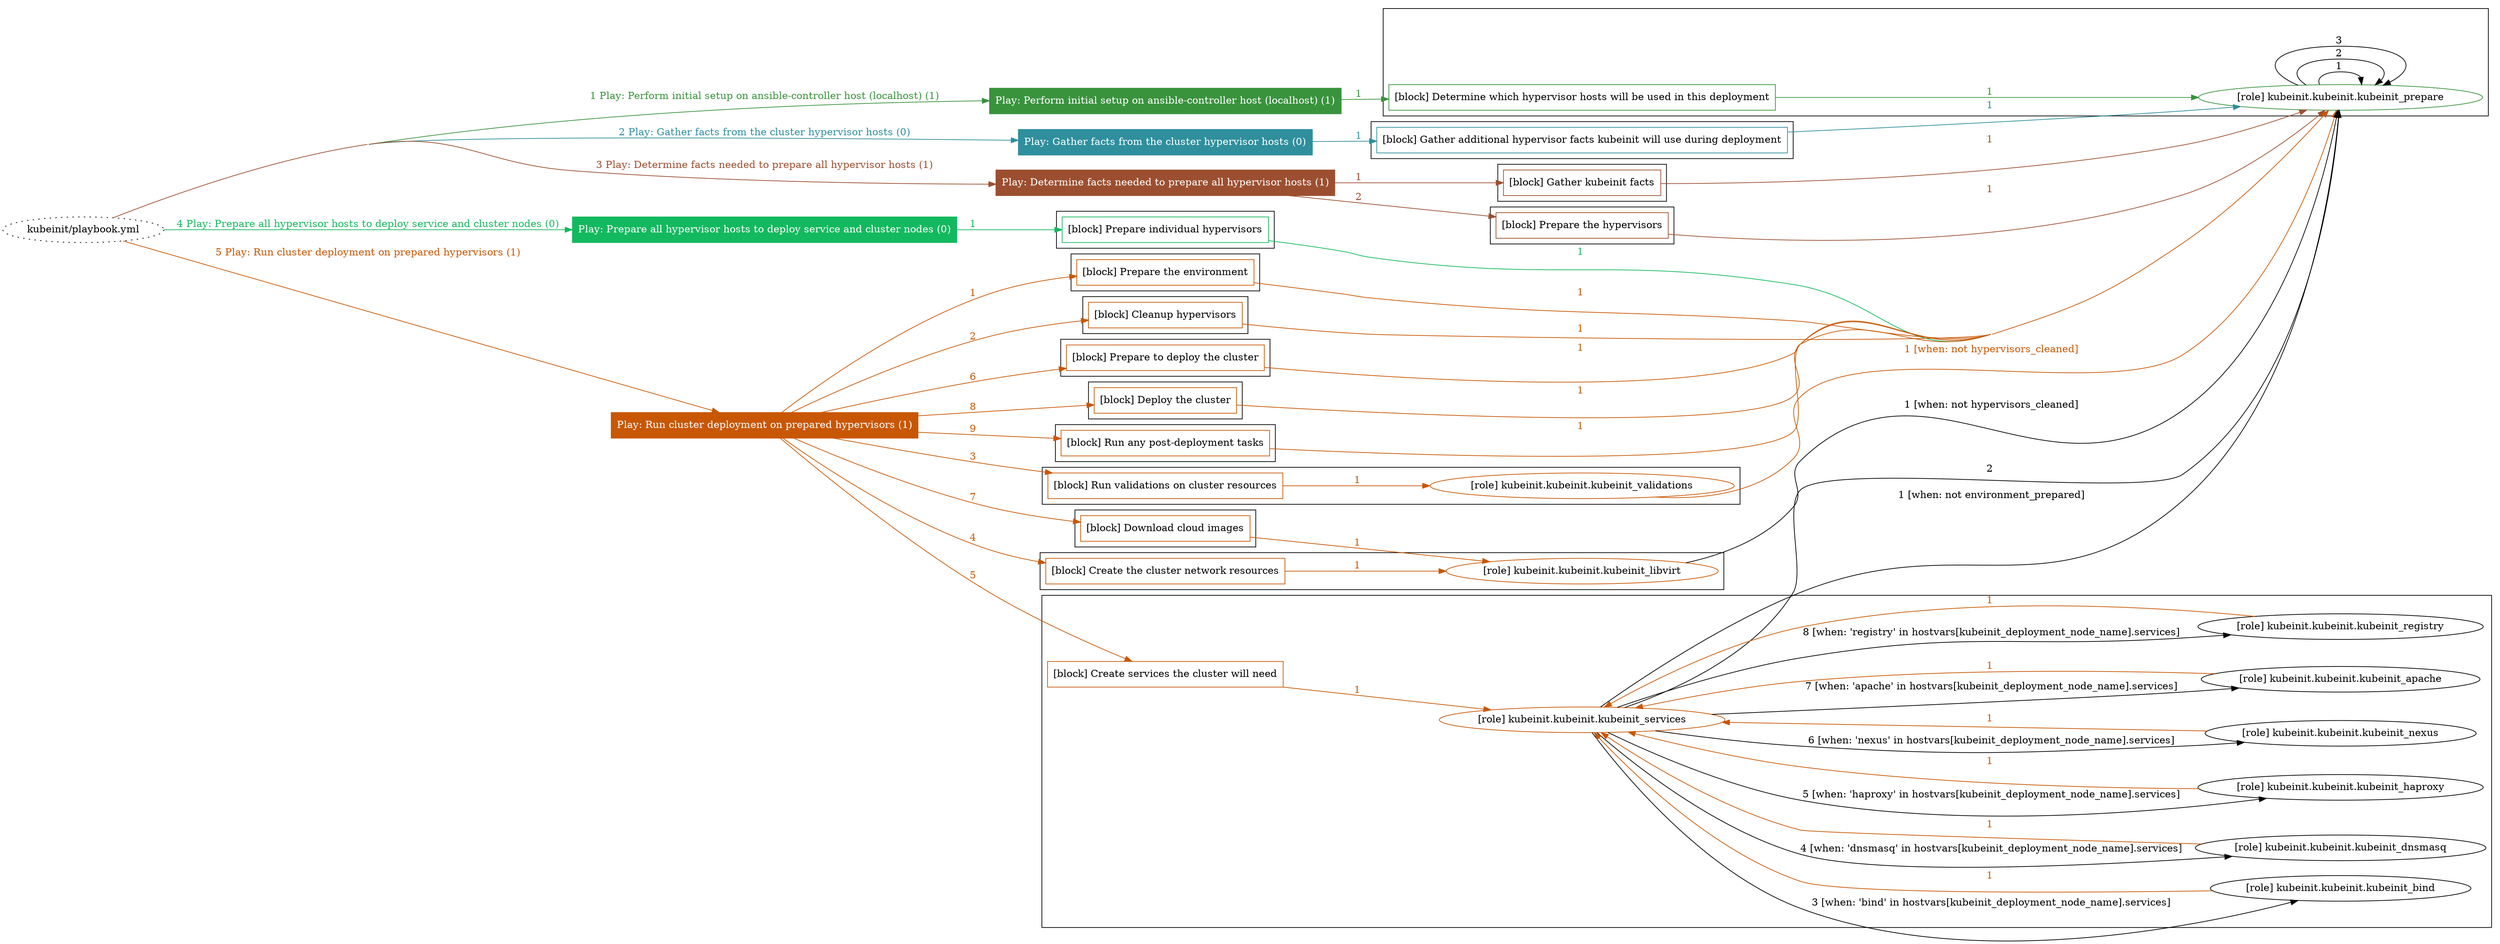 digraph {
	graph [concentrate=true ordering=in rankdir=LR ratio=fill]
	edge [esep=5 sep=10]
	"kubeinit/playbook.yml" [URL="/home/runner/work/kubeinit/kubeinit/kubeinit/playbook.yml" id=playbook_02d4d707 style=dotted]
	"kubeinit/playbook.yml" -> play_695d095a [label="1 Play: Perform initial setup on ansible-controller host (localhost) (1)" color="#39933d" fontcolor="#39933d" id=edge_playbook_02d4d707_play_695d095a labeltooltip="1 Play: Perform initial setup on ansible-controller host (localhost) (1)" tooltip="1 Play: Perform initial setup on ansible-controller host (localhost) (1)"]
	subgraph "Play: Perform initial setup on ansible-controller host (localhost) (1)" {
		play_695d095a [label="Play: Perform initial setup on ansible-controller host (localhost) (1)" URL="/home/runner/work/kubeinit/kubeinit/kubeinit/playbook.yml" color="#39933d" fontcolor="#ffffff" id=play_695d095a shape=box style=filled tooltip=localhost]
		play_695d095a -> block_007fb952 [label=1 color="#39933d" fontcolor="#39933d" id=edge_1_play_695d095a_block_007fb952 labeltooltip=1 tooltip=1]
		subgraph cluster_block_007fb952 {
			block_007fb952 [label="[block] Determine which hypervisor hosts will be used in this deployment" URL="/home/runner/work/kubeinit/kubeinit/kubeinit/playbook.yml" color="#39933d" id=block_007fb952 labeltooltip="Determine which hypervisor hosts will be used in this deployment" shape=box tooltip="Determine which hypervisor hosts will be used in this deployment"]
			block_007fb952 -> role_2690aaf3 [label="1 " color="#39933d" fontcolor="#39933d" id=edge_1_block_007fb952_role_2690aaf3 labeltooltip="1 " tooltip="1 "]
			subgraph "kubeinit.kubeinit.kubeinit_prepare" {
				role_2690aaf3 [label="[role] kubeinit.kubeinit.kubeinit_prepare" URL="/home/runner/work/kubeinit/kubeinit/kubeinit/playbook.yml" color="#39933d" id=role_2690aaf3 tooltip="kubeinit.kubeinit.kubeinit_prepare"]
				role_2690aaf3 -> role_2690aaf3 [label="1 " color=black fontcolor=black id=edge_1_role_2690aaf3_role_2690aaf3 labeltooltip="1 " tooltip="1 "]
				role_2690aaf3 -> role_2690aaf3 [label="2 " color=black fontcolor=black id=edge_2_role_2690aaf3_role_2690aaf3 labeltooltip="2 " tooltip="2 "]
				role_2690aaf3 -> role_2690aaf3 [label="3 " color=black fontcolor=black id=edge_3_role_2690aaf3_role_2690aaf3 labeltooltip="3 " tooltip="3 "]
			}
		}
	}
	"kubeinit/playbook.yml" -> play_5fdff663 [label="2 Play: Gather facts from the cluster hypervisor hosts (0)" color="#2f8f9d" fontcolor="#2f8f9d" id=edge_playbook_02d4d707_play_5fdff663 labeltooltip="2 Play: Gather facts from the cluster hypervisor hosts (0)" tooltip="2 Play: Gather facts from the cluster hypervisor hosts (0)"]
	subgraph "Play: Gather facts from the cluster hypervisor hosts (0)" {
		play_5fdff663 [label="Play: Gather facts from the cluster hypervisor hosts (0)" URL="/home/runner/work/kubeinit/kubeinit/kubeinit/playbook.yml" color="#2f8f9d" fontcolor="#ffffff" id=play_5fdff663 shape=box style=filled tooltip="Play: Gather facts from the cluster hypervisor hosts (0)"]
		play_5fdff663 -> block_4f1213ab [label=1 color="#2f8f9d" fontcolor="#2f8f9d" id=edge_1_play_5fdff663_block_4f1213ab labeltooltip=1 tooltip=1]
		subgraph cluster_block_4f1213ab {
			block_4f1213ab [label="[block] Gather additional hypervisor facts kubeinit will use during deployment" URL="/home/runner/work/kubeinit/kubeinit/kubeinit/playbook.yml" color="#2f8f9d" id=block_4f1213ab labeltooltip="Gather additional hypervisor facts kubeinit will use during deployment" shape=box tooltip="Gather additional hypervisor facts kubeinit will use during deployment"]
			block_4f1213ab -> role_2690aaf3 [label="1 " color="#2f8f9d" fontcolor="#2f8f9d" id=edge_1_block_4f1213ab_role_2690aaf3 labeltooltip="1 " tooltip="1 "]
		}
	}
	"kubeinit/playbook.yml" -> play_dbac489c [label="3 Play: Determine facts needed to prepare all hypervisor hosts (1)" color="#9c4f30" fontcolor="#9c4f30" id=edge_playbook_02d4d707_play_dbac489c labeltooltip="3 Play: Determine facts needed to prepare all hypervisor hosts (1)" tooltip="3 Play: Determine facts needed to prepare all hypervisor hosts (1)"]
	subgraph "Play: Determine facts needed to prepare all hypervisor hosts (1)" {
		play_dbac489c [label="Play: Determine facts needed to prepare all hypervisor hosts (1)" URL="/home/runner/work/kubeinit/kubeinit/kubeinit/playbook.yml" color="#9c4f30" fontcolor="#ffffff" id=play_dbac489c shape=box style=filled tooltip=localhost]
		play_dbac489c -> block_439a2aba [label=1 color="#9c4f30" fontcolor="#9c4f30" id=edge_1_play_dbac489c_block_439a2aba labeltooltip=1 tooltip=1]
		subgraph cluster_block_439a2aba {
			block_439a2aba [label="[block] Gather kubeinit facts" URL="/home/runner/work/kubeinit/kubeinit/kubeinit/playbook.yml" color="#9c4f30" id=block_439a2aba labeltooltip="Gather kubeinit facts" shape=box tooltip="Gather kubeinit facts"]
			block_439a2aba -> role_2690aaf3 [label="1 " color="#9c4f30" fontcolor="#9c4f30" id=edge_1_block_439a2aba_role_2690aaf3 labeltooltip="1 " tooltip="1 "]
		}
		play_dbac489c -> block_c43ca415 [label=2 color="#9c4f30" fontcolor="#9c4f30" id=edge_2_play_dbac489c_block_c43ca415 labeltooltip=2 tooltip=2]
		subgraph cluster_block_c43ca415 {
			block_c43ca415 [label="[block] Prepare the hypervisors" URL="/home/runner/work/kubeinit/kubeinit/kubeinit/playbook.yml" color="#9c4f30" id=block_c43ca415 labeltooltip="Prepare the hypervisors" shape=box tooltip="Prepare the hypervisors"]
			block_c43ca415 -> role_2690aaf3 [label="1 " color="#9c4f30" fontcolor="#9c4f30" id=edge_1_block_c43ca415_role_2690aaf3 labeltooltip="1 " tooltip="1 "]
		}
	}
	"kubeinit/playbook.yml" -> play_98a1ee76 [label="4 Play: Prepare all hypervisor hosts to deploy service and cluster nodes (0)" color="#13b95e" fontcolor="#13b95e" id=edge_playbook_02d4d707_play_98a1ee76 labeltooltip="4 Play: Prepare all hypervisor hosts to deploy service and cluster nodes (0)" tooltip="4 Play: Prepare all hypervisor hosts to deploy service and cluster nodes (0)"]
	subgraph "Play: Prepare all hypervisor hosts to deploy service and cluster nodes (0)" {
		play_98a1ee76 [label="Play: Prepare all hypervisor hosts to deploy service and cluster nodes (0)" URL="/home/runner/work/kubeinit/kubeinit/kubeinit/playbook.yml" color="#13b95e" fontcolor="#ffffff" id=play_98a1ee76 shape=box style=filled tooltip="Play: Prepare all hypervisor hosts to deploy service and cluster nodes (0)"]
		play_98a1ee76 -> block_20cad0f0 [label=1 color="#13b95e" fontcolor="#13b95e" id=edge_1_play_98a1ee76_block_20cad0f0 labeltooltip=1 tooltip=1]
		subgraph cluster_block_20cad0f0 {
			block_20cad0f0 [label="[block] Prepare individual hypervisors" URL="/home/runner/work/kubeinit/kubeinit/kubeinit/playbook.yml" color="#13b95e" id=block_20cad0f0 labeltooltip="Prepare individual hypervisors" shape=box tooltip="Prepare individual hypervisors"]
			block_20cad0f0 -> role_2690aaf3 [label="1 " color="#13b95e" fontcolor="#13b95e" id=edge_1_block_20cad0f0_role_2690aaf3 labeltooltip="1 " tooltip="1 "]
		}
	}
	"kubeinit/playbook.yml" -> play_e689e2de [label="5 Play: Run cluster deployment on prepared hypervisors (1)" color="#c85704" fontcolor="#c85704" id=edge_playbook_02d4d707_play_e689e2de labeltooltip="5 Play: Run cluster deployment on prepared hypervisors (1)" tooltip="5 Play: Run cluster deployment on prepared hypervisors (1)"]
	subgraph "Play: Run cluster deployment on prepared hypervisors (1)" {
		play_e689e2de [label="Play: Run cluster deployment on prepared hypervisors (1)" URL="/home/runner/work/kubeinit/kubeinit/kubeinit/playbook.yml" color="#c85704" fontcolor="#ffffff" id=play_e689e2de shape=box style=filled tooltip=localhost]
		play_e689e2de -> block_297dd696 [label=1 color="#c85704" fontcolor="#c85704" id=edge_1_play_e689e2de_block_297dd696 labeltooltip=1 tooltip=1]
		subgraph cluster_block_297dd696 {
			block_297dd696 [label="[block] Prepare the environment" URL="/home/runner/work/kubeinit/kubeinit/kubeinit/playbook.yml" color="#c85704" id=block_297dd696 labeltooltip="Prepare the environment" shape=box tooltip="Prepare the environment"]
			block_297dd696 -> role_2690aaf3 [label="1 " color="#c85704" fontcolor="#c85704" id=edge_1_block_297dd696_role_2690aaf3 labeltooltip="1 " tooltip="1 "]
		}
		play_e689e2de -> block_2aa195bd [label=2 color="#c85704" fontcolor="#c85704" id=edge_2_play_e689e2de_block_2aa195bd labeltooltip=2 tooltip=2]
		subgraph cluster_block_2aa195bd {
			block_2aa195bd [label="[block] Cleanup hypervisors" URL="/home/runner/work/kubeinit/kubeinit/kubeinit/playbook.yml" color="#c85704" id=block_2aa195bd labeltooltip="Cleanup hypervisors" shape=box tooltip="Cleanup hypervisors"]
			block_2aa195bd -> role_2690aaf3 [label="1 " color="#c85704" fontcolor="#c85704" id=edge_1_block_2aa195bd_role_2690aaf3 labeltooltip="1 " tooltip="1 "]
		}
		play_e689e2de -> block_8fcfac51 [label=3 color="#c85704" fontcolor="#c85704" id=edge_3_play_e689e2de_block_8fcfac51 labeltooltip=3 tooltip=3]
		subgraph cluster_block_8fcfac51 {
			block_8fcfac51 [label="[block] Run validations on cluster resources" URL="/home/runner/work/kubeinit/kubeinit/kubeinit/playbook.yml" color="#c85704" id=block_8fcfac51 labeltooltip="Run validations on cluster resources" shape=box tooltip="Run validations on cluster resources"]
			block_8fcfac51 -> role_703bbfa8 [label="1 " color="#c85704" fontcolor="#c85704" id=edge_1_block_8fcfac51_role_703bbfa8 labeltooltip="1 " tooltip="1 "]
			subgraph "kubeinit.kubeinit.kubeinit_validations" {
				role_703bbfa8 [label="[role] kubeinit.kubeinit.kubeinit_validations" URL="/home/runner/work/kubeinit/kubeinit/kubeinit/playbook.yml" color="#c85704" id=role_703bbfa8 tooltip="kubeinit.kubeinit.kubeinit_validations"]
				role_703bbfa8 -> role_2690aaf3 [label="1 [when: not hypervisors_cleaned]" color="#c85704" fontcolor="#c85704" id=edge_1_role_703bbfa8_role_2690aaf3 labeltooltip="1 [when: not hypervisors_cleaned]" tooltip="1 [when: not hypervisors_cleaned]"]
			}
		}
		play_e689e2de -> block_d62d7f96 [label=4 color="#c85704" fontcolor="#c85704" id=edge_4_play_e689e2de_block_d62d7f96 labeltooltip=4 tooltip=4]
		subgraph cluster_block_d62d7f96 {
			block_d62d7f96 [label="[block] Create the cluster network resources" URL="/home/runner/work/kubeinit/kubeinit/kubeinit/playbook.yml" color="#c85704" id=block_d62d7f96 labeltooltip="Create the cluster network resources" shape=box tooltip="Create the cluster network resources"]
			block_d62d7f96 -> role_95bb0388 [label="1 " color="#c85704" fontcolor="#c85704" id=edge_1_block_d62d7f96_role_95bb0388 labeltooltip="1 " tooltip="1 "]
			subgraph "kubeinit.kubeinit.kubeinit_libvirt" {
				role_95bb0388 [label="[role] kubeinit.kubeinit.kubeinit_libvirt" URL="/home/runner/work/kubeinit/kubeinit/kubeinit/playbook.yml" color="#c85704" id=role_95bb0388 tooltip="kubeinit.kubeinit.kubeinit_libvirt"]
				role_95bb0388 -> role_2690aaf3 [label="1 [when: not hypervisors_cleaned]" color=black fontcolor=black id=edge_1_role_95bb0388_role_2690aaf3 labeltooltip="1 [when: not hypervisors_cleaned]" tooltip="1 [when: not hypervisors_cleaned]"]
			}
		}
		play_e689e2de -> block_10009a2b [label=5 color="#c85704" fontcolor="#c85704" id=edge_5_play_e689e2de_block_10009a2b labeltooltip=5 tooltip=5]
		subgraph cluster_block_10009a2b {
			block_10009a2b [label="[block] Create services the cluster will need" URL="/home/runner/work/kubeinit/kubeinit/kubeinit/playbook.yml" color="#c85704" id=block_10009a2b labeltooltip="Create services the cluster will need" shape=box tooltip="Create services the cluster will need"]
			block_10009a2b -> role_c3b6ca17 [label="1 " color="#c85704" fontcolor="#c85704" id=edge_1_block_10009a2b_role_c3b6ca17 labeltooltip="1 " tooltip="1 "]
			subgraph "kubeinit.kubeinit.kubeinit_services" {
				role_c3b6ca17 [label="[role] kubeinit.kubeinit.kubeinit_services" URL="/home/runner/work/kubeinit/kubeinit/kubeinit/playbook.yml" color="#c85704" id=role_c3b6ca17 tooltip="kubeinit.kubeinit.kubeinit_services"]
				role_c3b6ca17 -> role_2690aaf3 [label="1 [when: not environment_prepared]" color=black fontcolor=black id=edge_1_role_c3b6ca17_role_2690aaf3 labeltooltip="1 [when: not environment_prepared]" tooltip="1 [when: not environment_prepared]"]
				role_c3b6ca17 -> role_2690aaf3 [label="2 " color=black fontcolor=black id=edge_2_role_c3b6ca17_role_2690aaf3 labeltooltip="2 " tooltip="2 "]
				role_c3b6ca17 -> role_11ad6480 [label="3 [when: 'bind' in hostvars[kubeinit_deployment_node_name].services]" color=black fontcolor=black id=edge_3_role_c3b6ca17_role_11ad6480 labeltooltip="3 [when: 'bind' in hostvars[kubeinit_deployment_node_name].services]" tooltip="3 [when: 'bind' in hostvars[kubeinit_deployment_node_name].services]"]
				subgraph "kubeinit.kubeinit.kubeinit_bind" {
					role_11ad6480 [label="[role] kubeinit.kubeinit.kubeinit_bind" URL="/home/runner/.ansible/collections/ansible_collections/kubeinit/kubeinit/roles/kubeinit_services/tasks/start_services_containers.yml" color=black id=role_11ad6480 tooltip="kubeinit.kubeinit.kubeinit_bind"]
					role_11ad6480 -> role_c3b6ca17 [label="1 " color="#c85704" fontcolor="#c85704" id=edge_1_role_11ad6480_role_c3b6ca17 labeltooltip="1 " tooltip="1 "]
				}
				role_c3b6ca17 -> role_bdbcb030 [label="4 [when: 'dnsmasq' in hostvars[kubeinit_deployment_node_name].services]" color=black fontcolor=black id=edge_4_role_c3b6ca17_role_bdbcb030 labeltooltip="4 [when: 'dnsmasq' in hostvars[kubeinit_deployment_node_name].services]" tooltip="4 [when: 'dnsmasq' in hostvars[kubeinit_deployment_node_name].services]"]
				subgraph "kubeinit.kubeinit.kubeinit_dnsmasq" {
					role_bdbcb030 [label="[role] kubeinit.kubeinit.kubeinit_dnsmasq" URL="/home/runner/.ansible/collections/ansible_collections/kubeinit/kubeinit/roles/kubeinit_services/tasks/start_services_containers.yml" color=black id=role_bdbcb030 tooltip="kubeinit.kubeinit.kubeinit_dnsmasq"]
					role_bdbcb030 -> role_c3b6ca17 [label="1 " color="#c85704" fontcolor="#c85704" id=edge_1_role_bdbcb030_role_c3b6ca17 labeltooltip="1 " tooltip="1 "]
				}
				role_c3b6ca17 -> role_cbd6e96e [label="5 [when: 'haproxy' in hostvars[kubeinit_deployment_node_name].services]" color=black fontcolor=black id=edge_5_role_c3b6ca17_role_cbd6e96e labeltooltip="5 [when: 'haproxy' in hostvars[kubeinit_deployment_node_name].services]" tooltip="5 [when: 'haproxy' in hostvars[kubeinit_deployment_node_name].services]"]
				subgraph "kubeinit.kubeinit.kubeinit_haproxy" {
					role_cbd6e96e [label="[role] kubeinit.kubeinit.kubeinit_haproxy" URL="/home/runner/.ansible/collections/ansible_collections/kubeinit/kubeinit/roles/kubeinit_services/tasks/start_services_containers.yml" color=black id=role_cbd6e96e tooltip="kubeinit.kubeinit.kubeinit_haproxy"]
					role_cbd6e96e -> role_c3b6ca17 [label="1 " color="#c85704" fontcolor="#c85704" id=edge_1_role_cbd6e96e_role_c3b6ca17 labeltooltip="1 " tooltip="1 "]
				}
				role_c3b6ca17 -> role_b2191203 [label="6 [when: 'nexus' in hostvars[kubeinit_deployment_node_name].services]" color=black fontcolor=black id=edge_6_role_c3b6ca17_role_b2191203 labeltooltip="6 [when: 'nexus' in hostvars[kubeinit_deployment_node_name].services]" tooltip="6 [when: 'nexus' in hostvars[kubeinit_deployment_node_name].services]"]
				subgraph "kubeinit.kubeinit.kubeinit_nexus" {
					role_b2191203 [label="[role] kubeinit.kubeinit.kubeinit_nexus" URL="/home/runner/.ansible/collections/ansible_collections/kubeinit/kubeinit/roles/kubeinit_services/tasks/start_services_containers.yml" color=black id=role_b2191203 tooltip="kubeinit.kubeinit.kubeinit_nexus"]
					role_b2191203 -> role_c3b6ca17 [label="1 " color="#c85704" fontcolor="#c85704" id=edge_1_role_b2191203_role_c3b6ca17 labeltooltip="1 " tooltip="1 "]
				}
				role_c3b6ca17 -> role_c993d7df [label="7 [when: 'apache' in hostvars[kubeinit_deployment_node_name].services]" color=black fontcolor=black id=edge_7_role_c3b6ca17_role_c993d7df labeltooltip="7 [when: 'apache' in hostvars[kubeinit_deployment_node_name].services]" tooltip="7 [when: 'apache' in hostvars[kubeinit_deployment_node_name].services]"]
				subgraph "kubeinit.kubeinit.kubeinit_apache" {
					role_c993d7df [label="[role] kubeinit.kubeinit.kubeinit_apache" URL="/home/runner/.ansible/collections/ansible_collections/kubeinit/kubeinit/roles/kubeinit_services/tasks/start_services_containers.yml" color=black id=role_c993d7df tooltip="kubeinit.kubeinit.kubeinit_apache"]
					role_c993d7df -> role_c3b6ca17 [label="1 " color="#c85704" fontcolor="#c85704" id=edge_1_role_c993d7df_role_c3b6ca17 labeltooltip="1 " tooltip="1 "]
				}
				role_c3b6ca17 -> role_898f9f96 [label="8 [when: 'registry' in hostvars[kubeinit_deployment_node_name].services]" color=black fontcolor=black id=edge_8_role_c3b6ca17_role_898f9f96 labeltooltip="8 [when: 'registry' in hostvars[kubeinit_deployment_node_name].services]" tooltip="8 [when: 'registry' in hostvars[kubeinit_deployment_node_name].services]"]
				subgraph "kubeinit.kubeinit.kubeinit_registry" {
					role_898f9f96 [label="[role] kubeinit.kubeinit.kubeinit_registry" URL="/home/runner/.ansible/collections/ansible_collections/kubeinit/kubeinit/roles/kubeinit_services/tasks/start_services_containers.yml" color=black id=role_898f9f96 tooltip="kubeinit.kubeinit.kubeinit_registry"]
					role_898f9f96 -> role_c3b6ca17 [label="1 " color="#c85704" fontcolor="#c85704" id=edge_1_role_898f9f96_role_c3b6ca17 labeltooltip="1 " tooltip="1 "]
				}
			}
		}
		play_e689e2de -> block_62c8cc96 [label=6 color="#c85704" fontcolor="#c85704" id=edge_6_play_e689e2de_block_62c8cc96 labeltooltip=6 tooltip=6]
		subgraph cluster_block_62c8cc96 {
			block_62c8cc96 [label="[block] Prepare to deploy the cluster" URL="/home/runner/work/kubeinit/kubeinit/kubeinit/playbook.yml" color="#c85704" id=block_62c8cc96 labeltooltip="Prepare to deploy the cluster" shape=box tooltip="Prepare to deploy the cluster"]
			block_62c8cc96 -> role_2690aaf3 [label="1 " color="#c85704" fontcolor="#c85704" id=edge_1_block_62c8cc96_role_2690aaf3 labeltooltip="1 " tooltip="1 "]
		}
		play_e689e2de -> block_4f0c2fdf [label=7 color="#c85704" fontcolor="#c85704" id=edge_7_play_e689e2de_block_4f0c2fdf labeltooltip=7 tooltip=7]
		subgraph cluster_block_4f0c2fdf {
			block_4f0c2fdf [label="[block] Download cloud images" URL="/home/runner/work/kubeinit/kubeinit/kubeinit/playbook.yml" color="#c85704" id=block_4f0c2fdf labeltooltip="Download cloud images" shape=box tooltip="Download cloud images"]
			block_4f0c2fdf -> role_95bb0388 [label="1 " color="#c85704" fontcolor="#c85704" id=edge_1_block_4f0c2fdf_role_95bb0388 labeltooltip="1 " tooltip="1 "]
		}
		play_e689e2de -> block_6314cbe1 [label=8 color="#c85704" fontcolor="#c85704" id=edge_8_play_e689e2de_block_6314cbe1 labeltooltip=8 tooltip=8]
		subgraph cluster_block_6314cbe1 {
			block_6314cbe1 [label="[block] Deploy the cluster" URL="/home/runner/work/kubeinit/kubeinit/kubeinit/playbook.yml" color="#c85704" id=block_6314cbe1 labeltooltip="Deploy the cluster" shape=box tooltip="Deploy the cluster"]
			block_6314cbe1 -> role_2690aaf3 [label="1 " color="#c85704" fontcolor="#c85704" id=edge_1_block_6314cbe1_role_2690aaf3 labeltooltip="1 " tooltip="1 "]
		}
		play_e689e2de -> block_fd63253f [label=9 color="#c85704" fontcolor="#c85704" id=edge_9_play_e689e2de_block_fd63253f labeltooltip=9 tooltip=9]
		subgraph cluster_block_fd63253f {
			block_fd63253f [label="[block] Run any post-deployment tasks" URL="/home/runner/work/kubeinit/kubeinit/kubeinit/playbook.yml" color="#c85704" id=block_fd63253f labeltooltip="Run any post-deployment tasks" shape=box tooltip="Run any post-deployment tasks"]
			block_fd63253f -> role_2690aaf3 [label="1 " color="#c85704" fontcolor="#c85704" id=edge_1_block_fd63253f_role_2690aaf3 labeltooltip="1 " tooltip="1 "]
		}
	}
}
